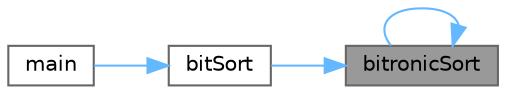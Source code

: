 digraph "bitronicSort"
{
 // LATEX_PDF_SIZE
  bgcolor="transparent";
  edge [fontname=Helvetica,fontsize=10,labelfontname=Helvetica,labelfontsize=10];
  node [fontname=Helvetica,fontsize=10,shape=box,height=0.2,width=0.4];
  rankdir="RL";
  Node1 [id="Node000001",label="bitronicSort",height=0.2,width=0.4,color="gray40", fillcolor="grey60", style="filled", fontcolor="black",tooltip="Bitronic Sort This function will sort an integer array by use of a Bitronic Sort."];
  Node1 -> Node1 [id="edge4_Node000001_Node000001",dir="back",color="steelblue1",style="solid",tooltip=" "];
  Node1 -> Node2 [id="edge5_Node000001_Node000002",dir="back",color="steelblue1",style="solid",tooltip=" "];
  Node2 [id="Node000002",label="bitSort",height=0.2,width=0.4,color="grey40", fillcolor="white", style="filled",URL="$main_8cpp.html#a208b1eca3046feb547bab36e762a9287",tooltip="Bit Sort This function calls on the bitronic sort function to add in the applicable values."];
  Node2 -> Node3 [id="edge6_Node000002_Node000003",dir="back",color="steelblue1",style="solid",tooltip=" "];
  Node3 [id="Node000003",label="main",height=0.2,width=0.4,color="grey40", fillcolor="white", style="filled",URL="$main_8cpp.html#ae66f6b31b5ad750f1fe042a706a4e3d4",tooltip=" "];
}
